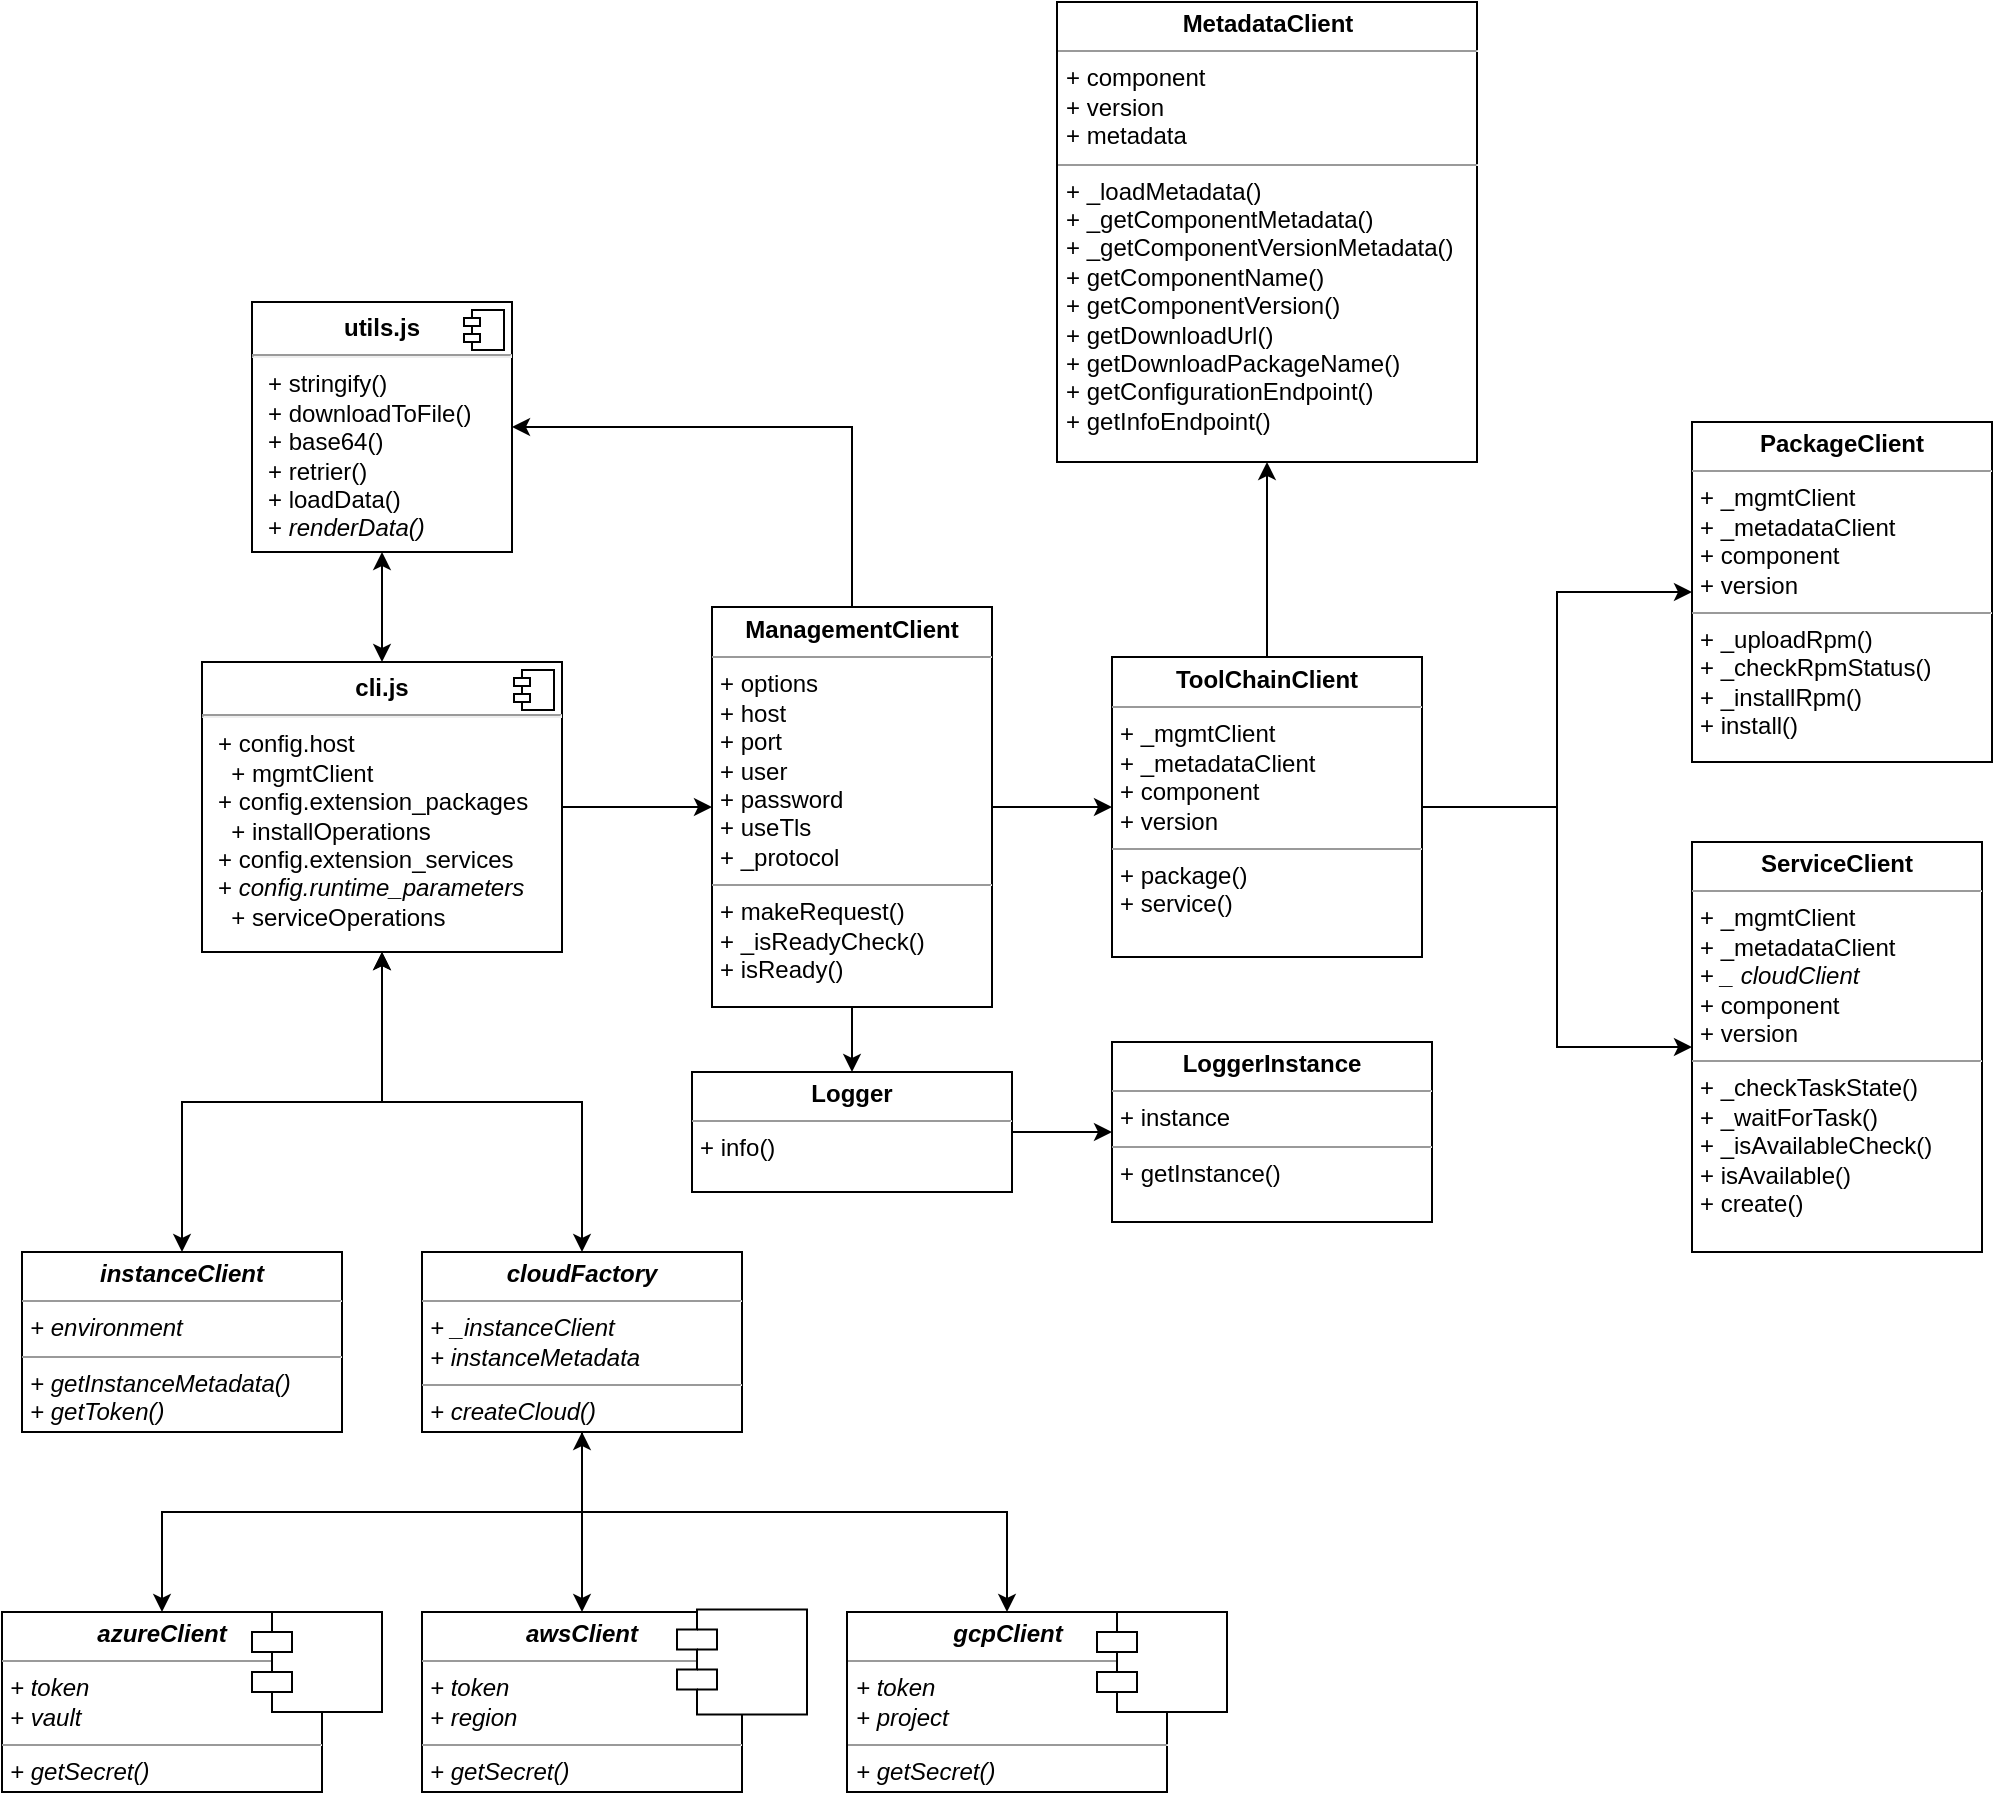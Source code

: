 <mxfile version="12.7.9" type="device"><diagram id="FgP2eoyiU9kKPn-qFiT5" name="Page-1"><mxGraphModel dx="1540" dy="2024" grid="1" gridSize="10" guides="1" tooltips="1" connect="1" arrows="1" fold="1" page="1" pageScale="1" pageWidth="1700" pageHeight="1100" math="0" shadow="0"><root><mxCell id="0"/><mxCell id="1" parent="0"/><mxCell id="7PrZzP890N0JPrW_NDWx-6" value="&lt;p style=&quot;margin: 0px ; margin-top: 4px ; text-align: center&quot;&gt;&lt;b&gt;instanceClient&lt;/b&gt;&lt;/p&gt;&lt;hr size=&quot;1&quot;&gt;&lt;p style=&quot;margin: 0px ; margin-left: 4px&quot;&gt;+ environment&lt;/p&gt;&lt;hr size=&quot;1&quot;&gt;&lt;p style=&quot;margin: 0px ; margin-left: 4px&quot;&gt;+ getInstanceMetadata()&lt;/p&gt;&lt;p style=&quot;margin: 0px ; margin-left: 4px&quot;&gt;+ getToken()&lt;/p&gt;" style="verticalAlign=top;align=left;overflow=fill;fontSize=12;fontFamily=Helvetica;html=1;fontStyle=2" parent="1" vertex="1"><mxGeometry x="420" y="-435" width="160" height="90" as="geometry"/></mxCell><mxCell id="msb3Qj4OtKW83qoVJjEF-45" style="edgeStyle=orthogonalEdgeStyle;rounded=0;orthogonalLoop=1;jettySize=auto;html=1;entryX=0.5;entryY=0;entryDx=0;entryDy=0;startArrow=none;startFill=0;endArrow=classic;endFill=1;" parent="1" source="7PrZzP890N0JPrW_NDWx-8" target="7PrZzP890N0JPrW_NDWx-2" edge="1"><mxGeometry relative="1" as="geometry"/></mxCell><mxCell id="msb3Qj4OtKW83qoVJjEF-47" style="edgeStyle=orthogonalEdgeStyle;rounded=0;orthogonalLoop=1;jettySize=auto;html=1;entryX=0;entryY=0.5;entryDx=0;entryDy=0;startArrow=none;startFill=0;endArrow=classic;endFill=1;" parent="1" source="7PrZzP890N0JPrW_NDWx-8" target="7PrZzP890N0JPrW_NDWx-4" edge="1"><mxGeometry relative="1" as="geometry"/></mxCell><mxCell id="msb3Qj4OtKW83qoVJjEF-52" style="edgeStyle=orthogonalEdgeStyle;rounded=0;orthogonalLoop=1;jettySize=auto;html=1;exitX=0.5;exitY=0;exitDx=0;exitDy=0;entryX=1;entryY=0.5;entryDx=0;entryDy=0;startArrow=none;startFill=0;endArrow=classic;endFill=1;" parent="1" source="7PrZzP890N0JPrW_NDWx-8" target="msb3Qj4OtKW83qoVJjEF-6" edge="1"><mxGeometry relative="1" as="geometry"/></mxCell><mxCell id="7PrZzP890N0JPrW_NDWx-8" value="&lt;p style=&quot;margin: 0px ; margin-top: 4px ; text-align: center&quot;&gt;&lt;b&gt;ManagementClient&lt;/b&gt;&lt;/p&gt;&lt;hr size=&quot;1&quot;&gt;&lt;p style=&quot;margin: 0px ; margin-left: 4px&quot;&gt;+ options&lt;/p&gt;&lt;p style=&quot;margin: 0px ; margin-left: 4px&quot;&gt;+ host&lt;/p&gt;&lt;p style=&quot;margin: 0px ; margin-left: 4px&quot;&gt;+ port&lt;/p&gt;&lt;p style=&quot;margin: 0px ; margin-left: 4px&quot;&gt;+ user&lt;/p&gt;&lt;p style=&quot;margin: 0px ; margin-left: 4px&quot;&gt;+ password&lt;/p&gt;&lt;p style=&quot;margin: 0px ; margin-left: 4px&quot;&gt;+ useTls&lt;/p&gt;&lt;p style=&quot;margin: 0px ; margin-left: 4px&quot;&gt;+ _protocol&lt;/p&gt;&lt;hr size=&quot;1&quot;&gt;&lt;p style=&quot;margin: 0px ; margin-left: 4px&quot;&gt;+ makeRequest()&lt;/p&gt;&lt;p style=&quot;margin: 0px ; margin-left: 4px&quot;&gt;+ _isReadyCheck()&lt;/p&gt;&lt;p style=&quot;margin: 0px ; margin-left: 4px&quot;&gt;+ isReady()&lt;/p&gt;" style="verticalAlign=top;align=left;overflow=fill;fontSize=12;fontFamily=Helvetica;html=1;" parent="1" vertex="1"><mxGeometry x="765" y="-757.5" width="140" height="200" as="geometry"/></mxCell><mxCell id="Ffza4XOViTAGpbuyenej-11" style="edgeStyle=orthogonalEdgeStyle;rounded=0;orthogonalLoop=1;jettySize=auto;html=1;startArrow=none;startFill=0;endArrow=classic;endFill=1;" edge="1" parent="1" source="7PrZzP890N0JPrW_NDWx-11" target="msb3Qj4OtKW83qoVJjEF-62"><mxGeometry relative="1" as="geometry"/></mxCell><mxCell id="Ffza4XOViTAGpbuyenej-12" style="edgeStyle=orthogonalEdgeStyle;rounded=0;orthogonalLoop=1;jettySize=auto;html=1;entryX=0.5;entryY=0;entryDx=0;entryDy=0;startArrow=none;startFill=0;endArrow=classic;endFill=1;" edge="1" parent="1" source="7PrZzP890N0JPrW_NDWx-11" target="msb3Qj4OtKW83qoVJjEF-63"><mxGeometry relative="1" as="geometry"><Array as="points"><mxPoint x="700" y="-305"/><mxPoint x="490" y="-305"/></Array></mxGeometry></mxCell><mxCell id="Ffza4XOViTAGpbuyenej-13" style="edgeStyle=orthogonalEdgeStyle;rounded=0;orthogonalLoop=1;jettySize=auto;html=1;entryX=0.5;entryY=0;entryDx=0;entryDy=0;startArrow=classic;startFill=1;endArrow=classic;endFill=1;" edge="1" parent="1" source="7PrZzP890N0JPrW_NDWx-11" target="msb3Qj4OtKW83qoVJjEF-61"><mxGeometry relative="1" as="geometry"><Array as="points"><mxPoint x="700" y="-305"/><mxPoint x="913" y="-305"/></Array></mxGeometry></mxCell><mxCell id="7PrZzP890N0JPrW_NDWx-11" value="&lt;p style=&quot;margin: 0px ; margin-top: 4px ; text-align: center&quot;&gt;&lt;b&gt;cloudFactory&lt;/b&gt;&lt;/p&gt;&lt;hr size=&quot;1&quot;&gt;&lt;p style=&quot;margin: 0px ; margin-left: 4px&quot;&gt;+ _instanceClient&lt;/p&gt;&lt;p style=&quot;margin: 0px ; margin-left: 4px&quot;&gt;+ instanceMetadata&lt;/p&gt;&lt;hr size=&quot;1&quot;&gt;&lt;p style=&quot;margin: 0px ; margin-left: 4px&quot;&gt;+ createCloud()&lt;/p&gt;" style="verticalAlign=top;align=left;overflow=fill;fontSize=12;fontFamily=Helvetica;html=1;fontStyle=2" parent="1" vertex="1"><mxGeometry x="620" y="-435" width="160" height="90" as="geometry"/></mxCell><mxCell id="7PrZzP890N0JPrW_NDWx-3" value="&lt;p style=&quot;margin: 0px ; margin-top: 4px ; text-align: center&quot;&gt;&lt;b&gt;ServiceClient&lt;/b&gt;&lt;/p&gt;&lt;hr size=&quot;1&quot;&gt;&lt;p style=&quot;margin: 0px 0px 0px 4px&quot;&gt;+ _mgmtClient&lt;/p&gt;&lt;p style=&quot;margin: 0px 0px 0px 4px&quot;&gt;+ _metadataClient&lt;/p&gt;&lt;p style=&quot;margin: 0px 0px 0px 4px&quot;&gt;+&lt;i&gt; _ cloudClient&lt;/i&gt;&lt;/p&gt;&lt;p style=&quot;margin: 0px 0px 0px 4px&quot;&gt;+ component&lt;/p&gt;&lt;p style=&quot;margin: 0px 0px 0px 4px&quot;&gt;+ version&lt;/p&gt;&lt;hr size=&quot;1&quot;&gt;&lt;p style=&quot;margin: 0px ; margin-left: 4px&quot;&gt;+ _checkTaskState()&lt;/p&gt;&lt;p style=&quot;margin: 0px ; margin-left: 4px&quot;&gt;+ _waitForTask()&lt;br&gt;&lt;/p&gt;&lt;p style=&quot;margin: 0px ; margin-left: 4px&quot;&gt;+ _isAvailableCheck()&lt;br&gt;&lt;/p&gt;&lt;p style=&quot;margin: 0px ; margin-left: 4px&quot;&gt;+ isAvailable()&lt;br&gt;&lt;/p&gt;&lt;p style=&quot;margin: 0px ; margin-left: 4px&quot;&gt;+ create()&lt;br&gt;&lt;/p&gt;" style="verticalAlign=top;align=left;overflow=fill;fontSize=12;fontFamily=Helvetica;html=1;" parent="1" vertex="1"><mxGeometry x="1255" y="-640" width="145" height="205" as="geometry"/></mxCell><mxCell id="msb3Qj4OtKW83qoVJjEF-48" style="edgeStyle=orthogonalEdgeStyle;rounded=0;orthogonalLoop=1;jettySize=auto;html=1;entryX=0.5;entryY=1;entryDx=0;entryDy=0;startArrow=none;startFill=0;endArrow=classic;endFill=1;" parent="1" source="7PrZzP890N0JPrW_NDWx-4" target="7PrZzP890N0JPrW_NDWx-9" edge="1"><mxGeometry relative="1" as="geometry"/></mxCell><mxCell id="msb3Qj4OtKW83qoVJjEF-49" style="edgeStyle=orthogonalEdgeStyle;rounded=0;orthogonalLoop=1;jettySize=auto;html=1;entryX=0;entryY=0.5;entryDx=0;entryDy=0;startArrow=none;startFill=0;endArrow=classic;endFill=1;" parent="1" source="7PrZzP890N0JPrW_NDWx-4" target="7PrZzP890N0JPrW_NDWx-10" edge="1"><mxGeometry relative="1" as="geometry"/></mxCell><mxCell id="msb3Qj4OtKW83qoVJjEF-50" style="edgeStyle=orthogonalEdgeStyle;rounded=0;orthogonalLoop=1;jettySize=auto;html=1;entryX=0;entryY=0.5;entryDx=0;entryDy=0;startArrow=none;startFill=0;endArrow=classic;endFill=1;" parent="1" source="7PrZzP890N0JPrW_NDWx-4" target="7PrZzP890N0JPrW_NDWx-3" edge="1"><mxGeometry relative="1" as="geometry"/></mxCell><mxCell id="7PrZzP890N0JPrW_NDWx-4" value="&lt;p style=&quot;margin: 0px ; margin-top: 4px ; text-align: center&quot;&gt;&lt;b&gt;ToolChainClient&lt;/b&gt;&lt;/p&gt;&lt;hr size=&quot;1&quot;&gt;&lt;p style=&quot;margin: 0px 0px 0px 4px&quot;&gt;+ _mgmtClient&lt;/p&gt;&lt;p style=&quot;margin: 0px 0px 0px 4px&quot;&gt;+ _metadataClient&lt;/p&gt;&lt;p style=&quot;margin: 0px 0px 0px 4px&quot;&gt;+ component&lt;/p&gt;&lt;p style=&quot;margin: 0px 0px 0px 4px&quot;&gt;+ version&lt;/p&gt;&lt;hr size=&quot;1&quot;&gt;&lt;p style=&quot;margin: 0px ; margin-left: 4px&quot;&gt;+ package()&lt;/p&gt;&lt;p style=&quot;margin: 0px ; margin-left: 4px&quot;&gt;+ service()&lt;br&gt;&lt;/p&gt;" style="verticalAlign=top;align=left;overflow=fill;fontSize=12;fontFamily=Helvetica;html=1;" parent="1" vertex="1"><mxGeometry x="965" y="-732.5" width="155" height="150" as="geometry"/></mxCell><mxCell id="7PrZzP890N0JPrW_NDWx-9" value="&lt;p style=&quot;margin: 0px ; margin-top: 4px ; text-align: center&quot;&gt;&lt;b&gt;MetadataClient&lt;/b&gt;&lt;/p&gt;&lt;hr size=&quot;1&quot;&gt;&lt;p style=&quot;margin: 0px ; margin-left: 4px&quot;&gt;+ component&lt;/p&gt;&lt;p style=&quot;margin: 0px ; margin-left: 4px&quot;&gt;+ version&lt;/p&gt;&lt;p style=&quot;margin: 0px ; margin-left: 4px&quot;&gt;+ metadata&lt;/p&gt;&lt;hr size=&quot;1&quot;&gt;&lt;p style=&quot;margin: 0px ; margin-left: 4px&quot;&gt;+ _loadMetadata()&lt;/p&gt;&lt;p style=&quot;margin: 0px ; margin-left: 4px&quot;&gt;+ _getComponentMetadata()&lt;br&gt;&lt;/p&gt;&lt;p style=&quot;margin: 0px ; margin-left: 4px&quot;&gt;+ _getComponentVersionMetadata()&lt;br&gt;&lt;/p&gt;&lt;p style=&quot;margin: 0px ; margin-left: 4px&quot;&gt;+ getComponentName()&lt;br&gt;&lt;/p&gt;&lt;p style=&quot;margin: 0px ; margin-left: 4px&quot;&gt;+ getComponentVersion()&lt;br&gt;&lt;/p&gt;&lt;p style=&quot;margin: 0px ; margin-left: 4px&quot;&gt;+ getDownloadUrl()&lt;br&gt;&lt;/p&gt;&lt;p style=&quot;margin: 0px ; margin-left: 4px&quot;&gt;+ getDownloadPackageName()&lt;br&gt;&lt;/p&gt;&lt;p style=&quot;margin: 0px ; margin-left: 4px&quot;&gt;+ getConfigurationEndpoint()&lt;br&gt;&lt;/p&gt;&lt;p style=&quot;margin: 0px ; margin-left: 4px&quot;&gt;+ getInfoEndpoint()&lt;br&gt;&lt;/p&gt;" style="verticalAlign=top;align=left;overflow=fill;fontSize=12;fontFamily=Helvetica;html=1;" parent="1" vertex="1"><mxGeometry x="937.5" y="-1060" width="210" height="230" as="geometry"/></mxCell><mxCell id="7PrZzP890N0JPrW_NDWx-10" value="&lt;p style=&quot;margin: 0px ; margin-top: 4px ; text-align: center&quot;&gt;&lt;b&gt;PackageClient&lt;/b&gt;&lt;/p&gt;&lt;hr size=&quot;1&quot;&gt;&lt;p style=&quot;margin: 0px ; margin-left: 4px&quot;&gt;+ _mgmtClient&lt;/p&gt;&lt;p style=&quot;margin: 0px ; margin-left: 4px&quot;&gt;+ _metadataClient&lt;/p&gt;&lt;p style=&quot;margin: 0px ; margin-left: 4px&quot;&gt;+ component&lt;/p&gt;&lt;p style=&quot;margin: 0px ; margin-left: 4px&quot;&gt;+ version&lt;/p&gt;&lt;hr size=&quot;1&quot;&gt;&lt;p style=&quot;margin: 0px ; margin-left: 4px&quot;&gt;+ _uploadRpm()&lt;/p&gt;&lt;p style=&quot;margin: 0px ; margin-left: 4px&quot;&gt;+ _checkRpmStatus()&lt;br&gt;&lt;/p&gt;&lt;p style=&quot;margin: 0px ; margin-left: 4px&quot;&gt;+ _installRpm()&lt;br&gt;&lt;/p&gt;&lt;p style=&quot;margin: 0px ; margin-left: 4px&quot;&gt;+ install()&lt;br&gt;&lt;/p&gt;" style="verticalAlign=top;align=left;overflow=fill;fontSize=12;fontFamily=Helvetica;html=1;" parent="1" vertex="1"><mxGeometry x="1255" y="-850" width="150" height="170" as="geometry"/></mxCell><mxCell id="msb3Qj4OtKW83qoVJjEF-46" style="edgeStyle=orthogonalEdgeStyle;rounded=0;orthogonalLoop=1;jettySize=auto;html=1;entryX=0;entryY=0.5;entryDx=0;entryDy=0;startArrow=none;startFill=0;endArrow=classic;endFill=1;" parent="1" source="msb3Qj4OtKW83qoVJjEF-4" target="7PrZzP890N0JPrW_NDWx-8" edge="1"><mxGeometry relative="1" as="geometry"/></mxCell><mxCell id="msb3Qj4OtKW83qoVJjEF-51" style="edgeStyle=orthogonalEdgeStyle;rounded=0;orthogonalLoop=1;jettySize=auto;html=1;entryX=0.5;entryY=1;entryDx=0;entryDy=0;startArrow=classic;startFill=1;endArrow=classic;endFill=1;" parent="1" source="msb3Qj4OtKW83qoVJjEF-4" target="msb3Qj4OtKW83qoVJjEF-6" edge="1"><mxGeometry relative="1" as="geometry"/></mxCell><mxCell id="Ffza4XOViTAGpbuyenej-16" style="edgeStyle=orthogonalEdgeStyle;rounded=0;orthogonalLoop=1;jettySize=auto;html=1;entryX=0.5;entryY=0;entryDx=0;entryDy=0;startArrow=classic;startFill=1;endArrow=classic;endFill=1;" edge="1" parent="1" source="msb3Qj4OtKW83qoVJjEF-4" target="7PrZzP890N0JPrW_NDWx-6"><mxGeometry relative="1" as="geometry"/></mxCell><mxCell id="Ffza4XOViTAGpbuyenej-17" style="edgeStyle=orthogonalEdgeStyle;rounded=0;orthogonalLoop=1;jettySize=auto;html=1;entryX=0.5;entryY=0;entryDx=0;entryDy=0;startArrow=classic;startFill=1;endArrow=classic;endFill=1;" edge="1" parent="1" source="msb3Qj4OtKW83qoVJjEF-4" target="7PrZzP890N0JPrW_NDWx-11"><mxGeometry relative="1" as="geometry"/></mxCell><mxCell id="msb3Qj4OtKW83qoVJjEF-4" value="&lt;p style=&quot;margin: 0px ; margin-top: 6px ; text-align: center&quot;&gt;&lt;b&gt;cli.js&lt;/b&gt;&lt;/p&gt;&lt;hr&gt;&lt;p style=&quot;margin: 0px ; margin-left: 8px&quot;&gt;&lt;span&gt;+ config.host&lt;/span&gt;&lt;/p&gt;&lt;p style=&quot;margin: 0px ; margin-left: 8px&quot;&gt;&lt;span&gt;&amp;nbsp; + mgmtClient&lt;/span&gt;&lt;/p&gt;&lt;p style=&quot;margin: 0px ; margin-left: 8px&quot;&gt;+ config.extension_packages&lt;/p&gt;&lt;p style=&quot;margin: 0px ; margin-left: 8px&quot;&gt;&amp;nbsp; + installOperations&lt;br&gt;&lt;/p&gt;&lt;p style=&quot;margin: 0px ; margin-left: 8px&quot;&gt;+ config.extension_services&lt;/p&gt;&lt;p style=&quot;margin: 0px ; margin-left: 8px&quot;&gt;+ &lt;i&gt;config.runtime_parameters&lt;/i&gt;&lt;/p&gt;&lt;p style=&quot;margin: 0px ; margin-left: 8px&quot;&gt;&amp;nbsp; + serviceOperations&lt;/p&gt;" style="align=left;overflow=fill;html=1;dropTarget=0;" parent="1" vertex="1"><mxGeometry x="510" y="-730" width="180" height="145" as="geometry"/></mxCell><mxCell id="msb3Qj4OtKW83qoVJjEF-5" value="" style="shape=component;jettyWidth=8;jettyHeight=4;" parent="msb3Qj4OtKW83qoVJjEF-4" vertex="1"><mxGeometry x="1" width="20" height="20" relative="1" as="geometry"><mxPoint x="-24" y="4" as="offset"/></mxGeometry></mxCell><mxCell id="msb3Qj4OtKW83qoVJjEF-6" value="&lt;p style=&quot;margin: 0px ; margin-top: 6px ; text-align: center&quot;&gt;&lt;b&gt;utils.js&lt;/b&gt;&lt;/p&gt;&lt;hr&gt;&lt;p style=&quot;margin: 0px ; margin-left: 8px&quot;&gt;+ stringify()&lt;br&gt;+ downloadToFile()&lt;/p&gt;&lt;p style=&quot;margin: 0px ; margin-left: 8px&quot;&gt;+ base64()&lt;/p&gt;&lt;p style=&quot;margin: 0px ; margin-left: 8px&quot;&gt;+ retrier()&lt;/p&gt;&lt;p style=&quot;margin: 0px ; margin-left: 8px&quot;&gt;+ loadData()&lt;/p&gt;&lt;p style=&quot;margin: 0px ; margin-left: 8px&quot;&gt;+ &lt;i&gt;renderData()&lt;/i&gt;&lt;/p&gt;" style="align=left;overflow=fill;html=1;dropTarget=0;" parent="1" vertex="1"><mxGeometry x="535" y="-910" width="130" height="125" as="geometry"/></mxCell><mxCell id="msb3Qj4OtKW83qoVJjEF-7" value="" style="shape=component;jettyWidth=8;jettyHeight=4;" parent="msb3Qj4OtKW83qoVJjEF-6" vertex="1"><mxGeometry x="1" width="20" height="20" relative="1" as="geometry"><mxPoint x="-24" y="4" as="offset"/></mxGeometry></mxCell><mxCell id="msb3Qj4OtKW83qoVJjEF-23" value="" style="edgeStyle=orthogonalEdgeStyle;rounded=0;orthogonalLoop=1;jettySize=auto;html=1;endArrow=classic;endFill=1;startArrow=none;startFill=0;" parent="1" source="7PrZzP890N0JPrW_NDWx-2" target="7PrZzP890N0JPrW_NDWx-7" edge="1"><mxGeometry relative="1" as="geometry"/></mxCell><mxCell id="7PrZzP890N0JPrW_NDWx-2" value="&lt;p style=&quot;margin: 0px ; margin-top: 4px ; text-align: center&quot;&gt;&lt;b&gt;Logger&lt;/b&gt;&lt;/p&gt;&lt;hr size=&quot;1&quot;&gt;&lt;p style=&quot;margin: 0px ; margin-left: 4px&quot;&gt;+ info()&lt;/p&gt;" style="verticalAlign=top;align=left;overflow=fill;fontSize=12;fontFamily=Helvetica;html=1;container=0;" parent="1" vertex="1"><mxGeometry x="755" y="-525" width="160" height="60" as="geometry"/></mxCell><mxCell id="7PrZzP890N0JPrW_NDWx-7" value="&lt;p style=&quot;margin: 0px ; margin-top: 4px ; text-align: center&quot;&gt;&lt;b&gt;LoggerInstance&lt;/b&gt;&lt;/p&gt;&lt;hr size=&quot;1&quot;&gt;&lt;p style=&quot;margin: 0px ; margin-left: 4px&quot;&gt;+ instance&lt;/p&gt;&lt;hr size=&quot;1&quot;&gt;&lt;p style=&quot;margin: 0px ; margin-left: 4px&quot;&gt;+ getInstance()&lt;/p&gt;" style="verticalAlign=top;align=left;overflow=fill;fontSize=12;fontFamily=Helvetica;html=1;" parent="1" vertex="1"><mxGeometry x="965" y="-540" width="160" height="90" as="geometry"/></mxCell><mxCell id="Ffza4XOViTAGpbuyenej-8" value="" style="group" vertex="1" connectable="0" parent="1"><mxGeometry x="410" y="-256.25" width="612.5" height="91.25" as="geometry"/></mxCell><mxCell id="msb3Qj4OtKW83qoVJjEF-61" value="&lt;p style=&quot;margin: 0px ; margin-top: 4px ; text-align: center&quot;&gt;&lt;b&gt;gcpClient&lt;/b&gt;&lt;/p&gt;&lt;hr size=&quot;1&quot;&gt;&lt;p style=&quot;margin: 0px ; margin-left: 4px&quot;&gt;+ token&lt;/p&gt;&lt;p style=&quot;margin: 0px ; margin-left: 4px&quot;&gt;+ project&lt;/p&gt;&lt;hr size=&quot;1&quot;&gt;&lt;p style=&quot;margin: 0px ; margin-left: 4px&quot;&gt;+ getSecret()&lt;/p&gt;" style="verticalAlign=top;align=left;overflow=fill;fontSize=12;fontFamily=Helvetica;html=1;fontStyle=2" parent="Ffza4XOViTAGpbuyenej-8" vertex="1"><mxGeometry x="422.5" y="1.25" width="160" height="90" as="geometry"/></mxCell><mxCell id="msb3Qj4OtKW83qoVJjEF-62" value="&lt;p style=&quot;margin: 0px ; margin-top: 4px ; text-align: center&quot;&gt;&lt;b&gt;awsClient&lt;/b&gt;&lt;/p&gt;&lt;hr size=&quot;1&quot;&gt;&lt;p style=&quot;margin: 0px ; margin-left: 4px&quot;&gt;+ token&lt;/p&gt;&lt;p style=&quot;margin: 0px ; margin-left: 4px&quot;&gt;+ region&lt;/p&gt;&lt;hr size=&quot;1&quot;&gt;&lt;p style=&quot;margin: 0px ; margin-left: 4px&quot;&gt;+ getSecret()&lt;/p&gt;" style="verticalAlign=top;align=left;overflow=fill;fontSize=12;fontFamily=Helvetica;html=1;fontStyle=2" parent="Ffza4XOViTAGpbuyenej-8" vertex="1"><mxGeometry x="210" y="1.25" width="160" height="90" as="geometry"/></mxCell><mxCell id="msb3Qj4OtKW83qoVJjEF-63" value="&lt;p style=&quot;margin: 0px ; margin-top: 4px ; text-align: center&quot;&gt;&lt;b&gt;azureClient&lt;/b&gt;&lt;/p&gt;&lt;hr size=&quot;1&quot;&gt;&lt;p style=&quot;margin: 0px ; margin-left: 4px&quot;&gt;+ token&lt;/p&gt;&lt;p style=&quot;margin: 0px ; margin-left: 4px&quot;&gt;+ vault&lt;/p&gt;&lt;hr size=&quot;1&quot;&gt;&lt;p style=&quot;margin: 0px ; margin-left: 4px&quot;&gt;+ getSecret()&lt;/p&gt;" style="verticalAlign=top;align=left;overflow=fill;fontSize=12;fontFamily=Helvetica;html=1;fontStyle=2" parent="Ffza4XOViTAGpbuyenej-8" vertex="1"><mxGeometry y="1.25" width="160" height="90" as="geometry"/></mxCell><mxCell id="msb3Qj4OtKW83qoVJjEF-74" value="" style="shape=module;align=left;spacingLeft=20;align=center;verticalAlign=top;" parent="Ffza4XOViTAGpbuyenej-8" vertex="1"><mxGeometry x="547.5" y="1.25" width="65" height="50" as="geometry"/></mxCell><mxCell id="msb3Qj4OtKW83qoVJjEF-75" value="" style="shape=module;align=left;spacingLeft=20;align=center;verticalAlign=top;" parent="Ffza4XOViTAGpbuyenej-8" vertex="1"><mxGeometry x="337.5" width="65" height="52.5" as="geometry"/></mxCell><mxCell id="msb3Qj4OtKW83qoVJjEF-76" value="" style="shape=module;align=left;spacingLeft=20;align=center;verticalAlign=top;" parent="Ffza4XOViTAGpbuyenej-8" vertex="1"><mxGeometry x="125" y="1.25" width="65" height="50" as="geometry"/></mxCell></root></mxGraphModel></diagram></mxfile>